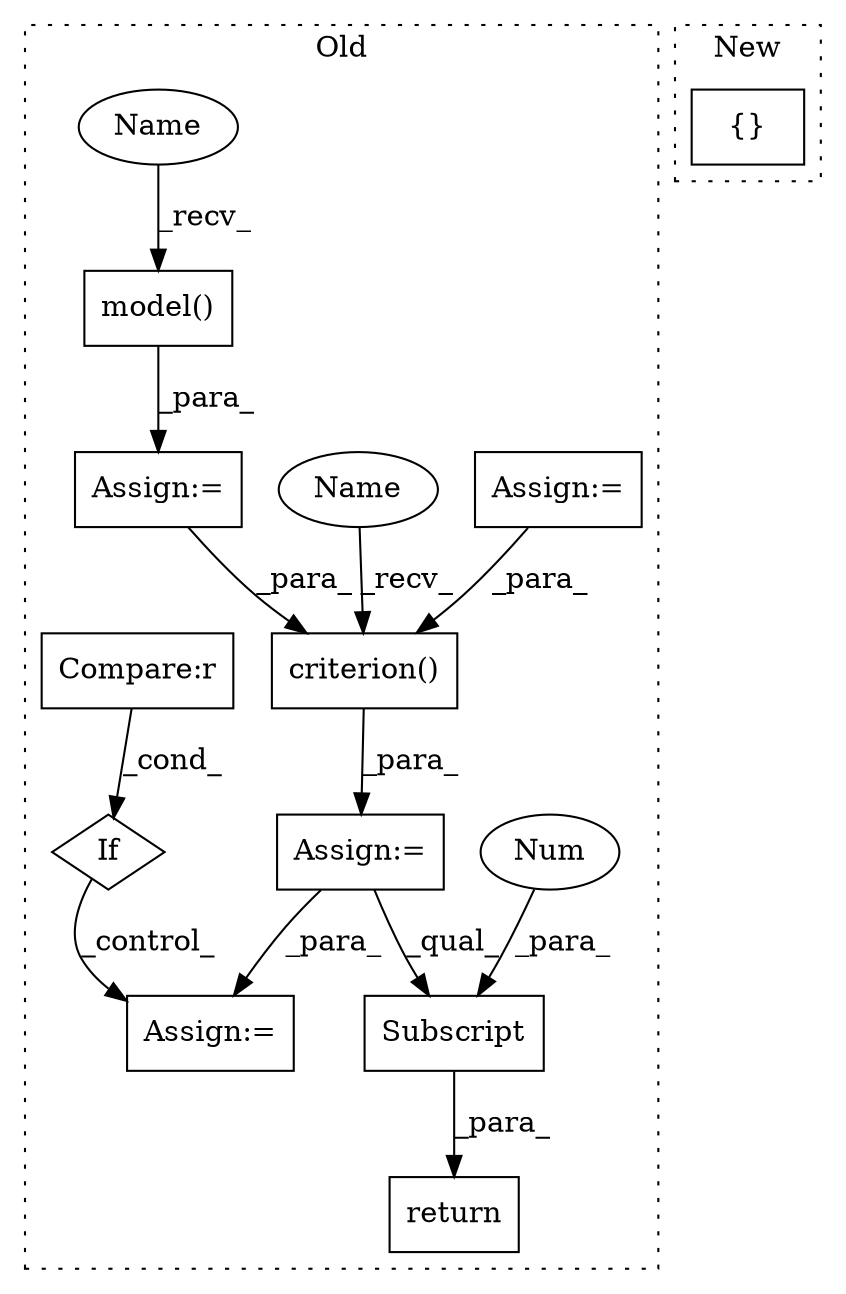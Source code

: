 digraph G {
subgraph cluster0 {
1 [label="criterion()" a="75" s="8593,8632" l="15,1" shape="box"];
3 [label="Assign:=" a="68" s="8590" l="3" shape="box"];
4 [label="Assign:=" a="68" s="8535" l="3" shape="box"];
5 [label="return" a="93" s="8708" l="7" shape="box"];
6 [label="model()" a="75" s="8538" l="39" shape="box"];
7 [label="Assign:=" a="68" s="8685" l="4" shape="box"];
8 [label="If" a="96" s="8642" l="3" shape="diamond"];
9 [label="Compare:r" a="40" s="8645" l="22" shape="box"];
10 [label="Subscript" a="63" s="8715,0" l="12,0" shape="box"];
11 [label="Num" a="76" s="8725" l="1" shape="ellipse"];
12 [label="Assign:=" a="68" s="8465" l="3" shape="box"];
13 [label="Name" a="87" s="8593" l="4" shape="ellipse"];
14 [label="Name" a="87" s="8538" l="4" shape="ellipse"];
label = "Old";
style="dotted";
}
subgraph cluster1 {
2 [label="{}" a="95" s="8314,8315" l="2,1" shape="box"];
label = "New";
style="dotted";
}
1 -> 3 [label="_para_"];
3 -> 10 [label="_qual_"];
3 -> 7 [label="_para_"];
4 -> 1 [label="_para_"];
6 -> 4 [label="_para_"];
8 -> 7 [label="_control_"];
9 -> 8 [label="_cond_"];
10 -> 5 [label="_para_"];
11 -> 10 [label="_para_"];
12 -> 1 [label="_para_"];
13 -> 1 [label="_recv_"];
14 -> 6 [label="_recv_"];
}